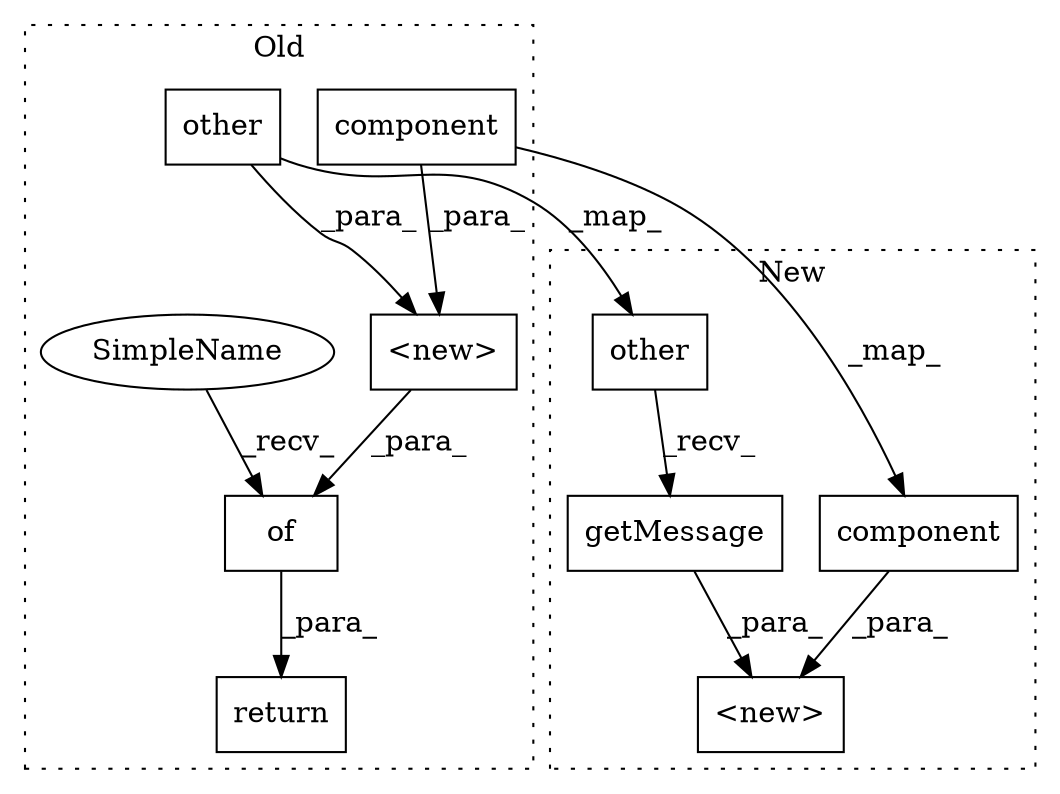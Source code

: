 digraph G {
subgraph cluster0 {
1 [label="component" a="32" s="3733" l="11" shape="box"];
3 [label="of" a="32" s="3591,3807" l="4,2" shape="box"];
4 [label="other" a="32" s="3798" l="7" shape="box"];
7 [label="<new>" a="14" s="3595,3805" l="51,2" shape="box"];
9 [label="return" a="41" s="3575" l="7" shape="box"];
10 [label="SimpleName" a="42" s="3582" l="8" shape="ellipse"];
label = "Old";
style="dotted";
}
subgraph cluster1 {
2 [label="component" a="32" s="3606" l="11" shape="box"];
5 [label="other" a="32" s="3655" l="7" shape="box"];
6 [label="getMessage" a="32" s="3829" l="12" shape="box"];
8 [label="<new>" a="14" s="3700,3872" l="51,2" shape="box"];
label = "New";
style="dotted";
}
1 -> 7 [label="_para_"];
1 -> 2 [label="_map_"];
2 -> 8 [label="_para_"];
3 -> 9 [label="_para_"];
4 -> 5 [label="_map_"];
4 -> 7 [label="_para_"];
5 -> 6 [label="_recv_"];
6 -> 8 [label="_para_"];
7 -> 3 [label="_para_"];
10 -> 3 [label="_recv_"];
}
